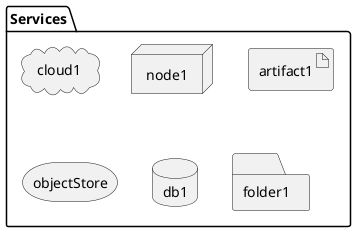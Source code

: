 @startuml

package  "Services" {
  cloud cloud1
  node node1
  artifact artifact1
  storage objectStore
  database db1
  folder folder1
}

@enduml
